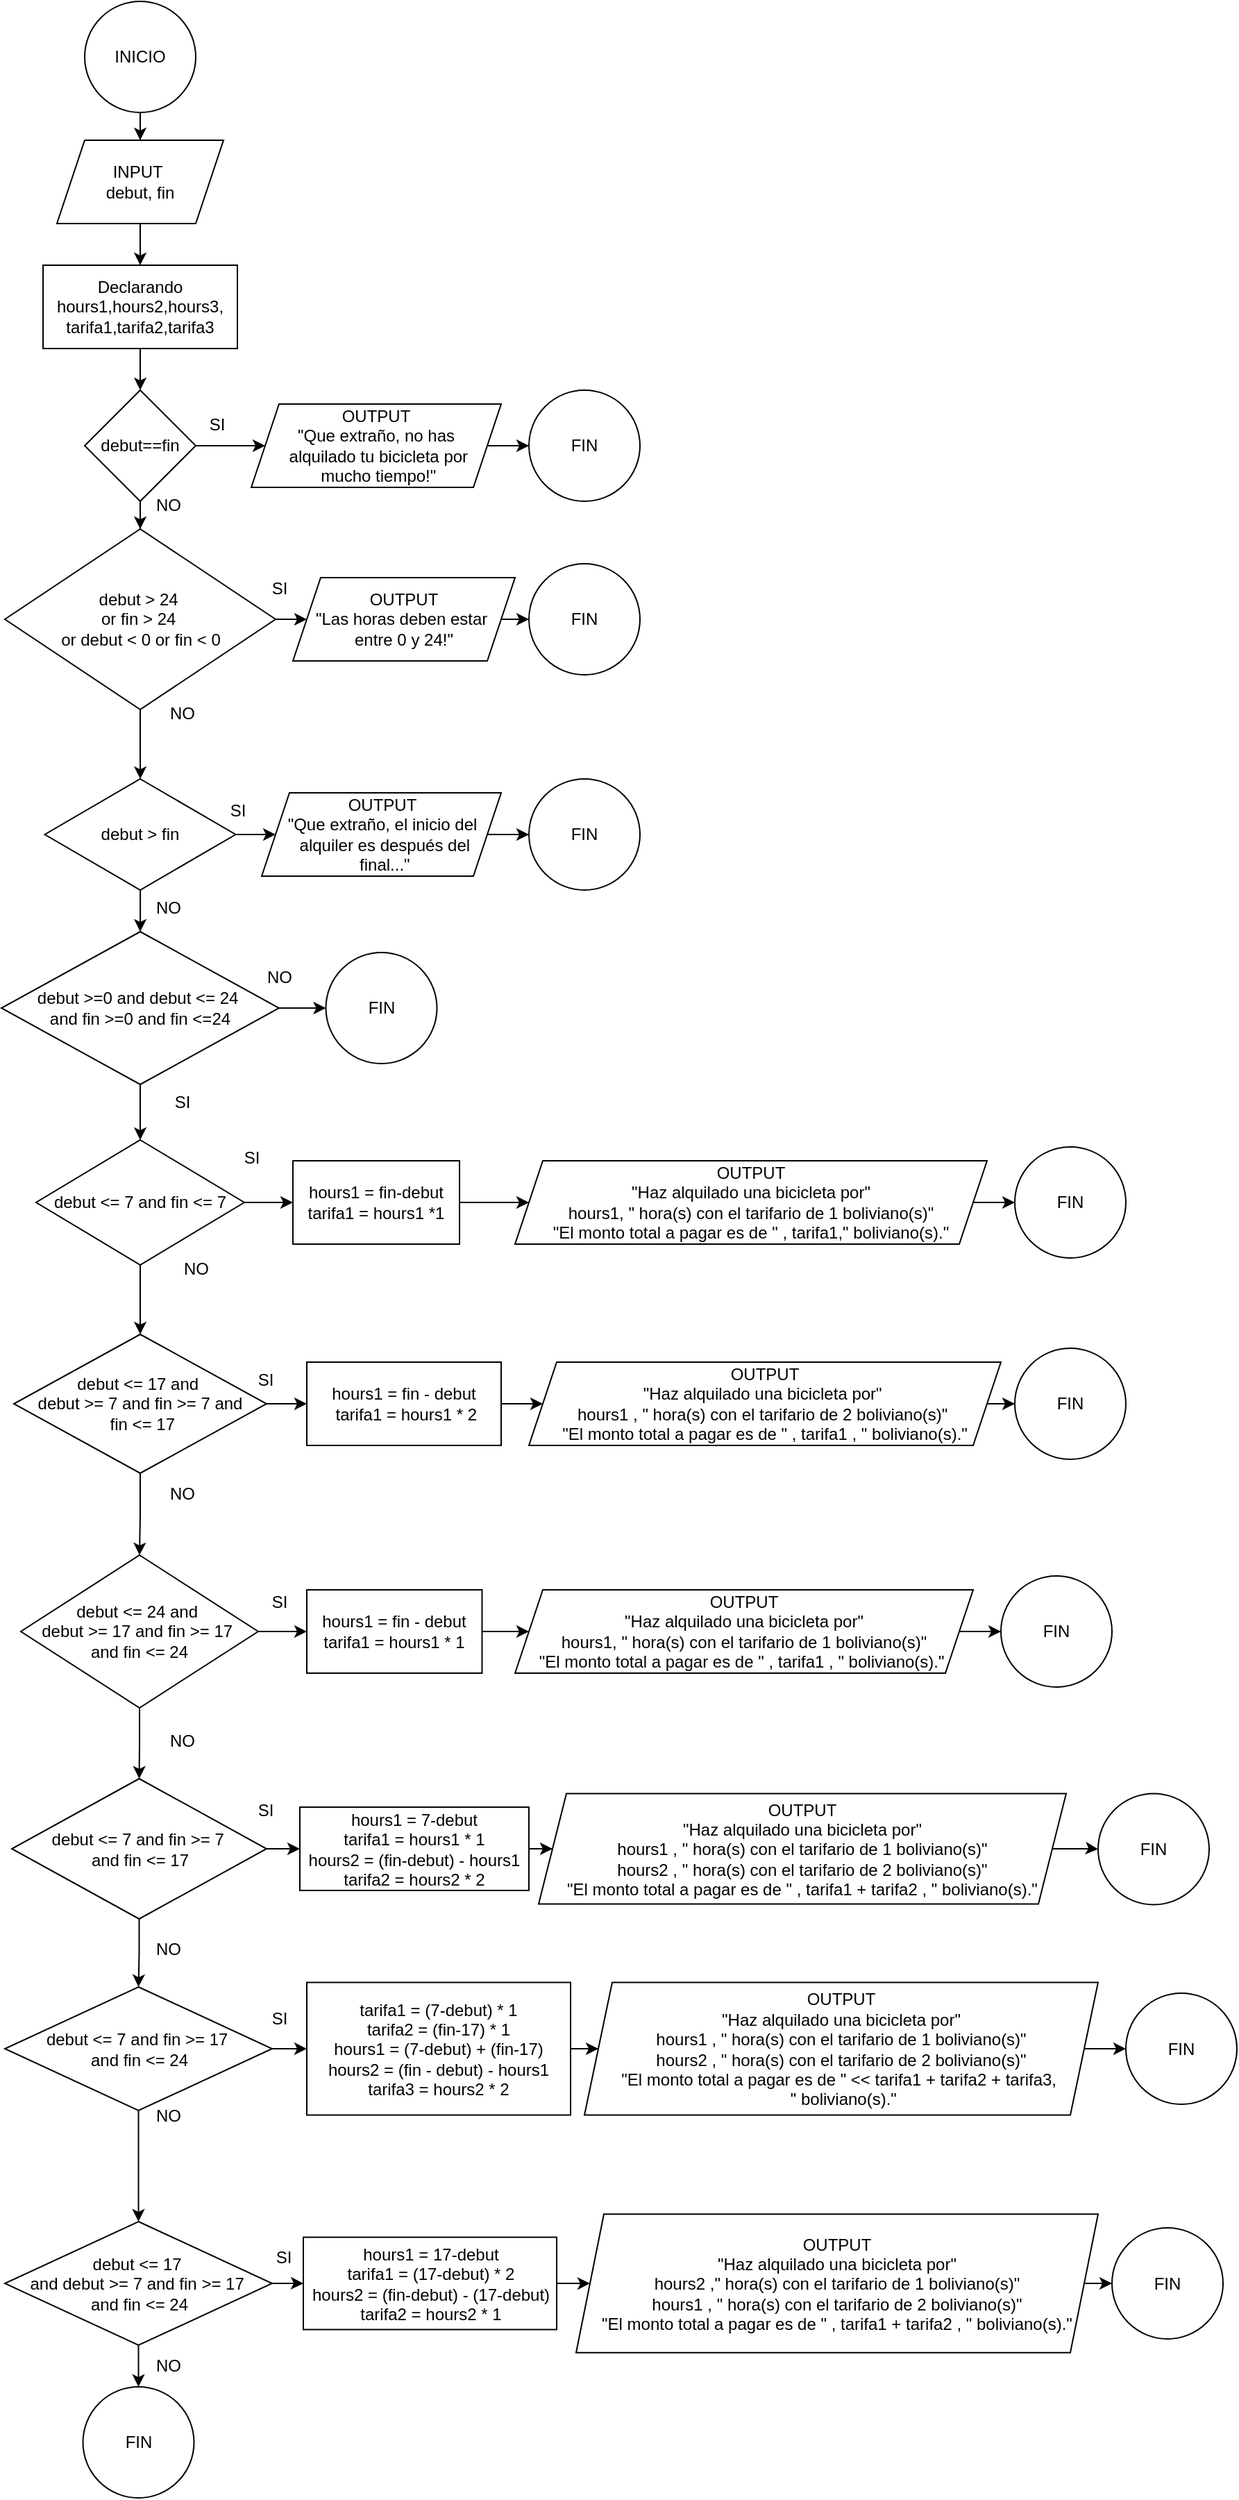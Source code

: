 <mxfile version="24.3.1" type="google">
  <diagram name="Página-1" id="wI0Vt2jAXxSUB1hC3oGG">
    <mxGraphModel grid="1" page="1" gridSize="10" guides="1" tooltips="1" connect="1" arrows="1" fold="1" pageScale="1" pageWidth="827" pageHeight="1169" math="0" shadow="0">
      <root>
        <mxCell id="0" />
        <mxCell id="1" parent="0" />
        <mxCell id="246zIahvShKQUwR7lKEW-3" value="" style="edgeStyle=orthogonalEdgeStyle;rounded=0;orthogonalLoop=1;jettySize=auto;html=1;" edge="1" parent="1" source="246zIahvShKQUwR7lKEW-1" target="246zIahvShKQUwR7lKEW-2">
          <mxGeometry relative="1" as="geometry" />
        </mxCell>
        <mxCell id="246zIahvShKQUwR7lKEW-1" value="INICIO" style="ellipse;whiteSpace=wrap;html=1;" vertex="1" parent="1">
          <mxGeometry x="60" y="50" width="80" height="80" as="geometry" />
        </mxCell>
        <mxCell id="246zIahvShKQUwR7lKEW-5" value="" style="edgeStyle=orthogonalEdgeStyle;rounded=0;orthogonalLoop=1;jettySize=auto;html=1;" edge="1" parent="1" source="246zIahvShKQUwR7lKEW-2" target="246zIahvShKQUwR7lKEW-4">
          <mxGeometry relative="1" as="geometry" />
        </mxCell>
        <mxCell id="246zIahvShKQUwR7lKEW-2" value="INPUT&amp;nbsp;&lt;div&gt;debut, fin&lt;/div&gt;" style="shape=parallelogram;perimeter=parallelogramPerimeter;whiteSpace=wrap;html=1;fixedSize=1;" vertex="1" parent="1">
          <mxGeometry x="40" y="150" width="120" height="60" as="geometry" />
        </mxCell>
        <mxCell id="246zIahvShKQUwR7lKEW-7" value="" style="edgeStyle=orthogonalEdgeStyle;rounded=0;orthogonalLoop=1;jettySize=auto;html=1;" edge="1" parent="1" source="246zIahvShKQUwR7lKEW-4" target="246zIahvShKQUwR7lKEW-6">
          <mxGeometry relative="1" as="geometry" />
        </mxCell>
        <mxCell id="246zIahvShKQUwR7lKEW-4" value="Declarando&lt;div&gt;hours1,hours2,hours3, tarifa1,tarifa2,tarifa3&lt;/div&gt;" style="whiteSpace=wrap;html=1;" vertex="1" parent="1">
          <mxGeometry x="30" y="240" width="140" height="60" as="geometry" />
        </mxCell>
        <mxCell id="246zIahvShKQUwR7lKEW-9" value="" style="edgeStyle=orthogonalEdgeStyle;rounded=0;orthogonalLoop=1;jettySize=auto;html=1;" edge="1" parent="1" source="246zIahvShKQUwR7lKEW-6" target="246zIahvShKQUwR7lKEW-8">
          <mxGeometry relative="1" as="geometry" />
        </mxCell>
        <mxCell id="246zIahvShKQUwR7lKEW-12" value="" style="edgeStyle=orthogonalEdgeStyle;rounded=0;orthogonalLoop=1;jettySize=auto;html=1;" edge="1" parent="1" source="246zIahvShKQUwR7lKEW-6" target="246zIahvShKQUwR7lKEW-11">
          <mxGeometry relative="1" as="geometry" />
        </mxCell>
        <mxCell id="246zIahvShKQUwR7lKEW-6" value="debut==fin" style="rhombus;whiteSpace=wrap;html=1;" vertex="1" parent="1">
          <mxGeometry x="60" y="330" width="80" height="80" as="geometry" />
        </mxCell>
        <mxCell id="246zIahvShKQUwR7lKEW-91" value="" style="edgeStyle=orthogonalEdgeStyle;rounded=0;orthogonalLoop=1;jettySize=auto;html=1;" edge="1" parent="1" source="246zIahvShKQUwR7lKEW-8" target="246zIahvShKQUwR7lKEW-90">
          <mxGeometry relative="1" as="geometry" />
        </mxCell>
        <mxCell id="246zIahvShKQUwR7lKEW-8" value="OUTPUT&lt;div&gt;&quot;Que extraño, no has&lt;/div&gt;&lt;div&gt;&amp;nbsp;alquilado tu bicicleta por&lt;/div&gt;&lt;div&gt;&amp;nbsp;mucho tiempo!&quot;&lt;br&gt;&lt;/div&gt;" style="shape=parallelogram;perimeter=parallelogramPerimeter;whiteSpace=wrap;html=1;fixedSize=1;" vertex="1" parent="1">
          <mxGeometry x="180" y="340" width="180" height="60" as="geometry" />
        </mxCell>
        <mxCell id="246zIahvShKQUwR7lKEW-10" value="SI" style="text;html=1;align=center;verticalAlign=middle;resizable=0;points=[];autosize=1;strokeColor=none;fillColor=none;" vertex="1" parent="1">
          <mxGeometry x="140" y="340" width="30" height="30" as="geometry" />
        </mxCell>
        <mxCell id="246zIahvShKQUwR7lKEW-15" value="" style="edgeStyle=orthogonalEdgeStyle;rounded=0;orthogonalLoop=1;jettySize=auto;html=1;" edge="1" parent="1" source="246zIahvShKQUwR7lKEW-11" target="246zIahvShKQUwR7lKEW-14">
          <mxGeometry relative="1" as="geometry" />
        </mxCell>
        <mxCell id="246zIahvShKQUwR7lKEW-19" value="" style="edgeStyle=orthogonalEdgeStyle;rounded=0;orthogonalLoop=1;jettySize=auto;html=1;" edge="1" parent="1" source="246zIahvShKQUwR7lKEW-11" target="246zIahvShKQUwR7lKEW-18">
          <mxGeometry relative="1" as="geometry" />
        </mxCell>
        <mxCell id="246zIahvShKQUwR7lKEW-11" value="debut &amp;gt; 24&amp;nbsp;&lt;div&gt;or fin &amp;gt; 24&amp;nbsp;&lt;div&gt;or debut &amp;lt; 0 or fin &amp;lt; 0&lt;/div&gt;&lt;/div&gt;" style="rhombus;whiteSpace=wrap;html=1;" vertex="1" parent="1">
          <mxGeometry x="2.5" y="430" width="195" height="130" as="geometry" />
        </mxCell>
        <mxCell id="246zIahvShKQUwR7lKEW-13" value="NO" style="text;html=1;align=center;verticalAlign=middle;resizable=0;points=[];autosize=1;strokeColor=none;fillColor=none;" vertex="1" parent="1">
          <mxGeometry x="100" y="398" width="40" height="30" as="geometry" />
        </mxCell>
        <mxCell id="246zIahvShKQUwR7lKEW-31" value="" style="edgeStyle=orthogonalEdgeStyle;rounded=0;orthogonalLoop=1;jettySize=auto;html=1;" edge="1" parent="1" source="246zIahvShKQUwR7lKEW-14" target="246zIahvShKQUwR7lKEW-30">
          <mxGeometry relative="1" as="geometry" />
        </mxCell>
        <mxCell id="246zIahvShKQUwR7lKEW-14" value="OUTPUT&lt;div&gt;&quot;Las horas deben estar&amp;nbsp;&lt;/div&gt;&lt;div&gt;entre 0 y 24!&quot;&lt;br&gt;&lt;/div&gt;" style="shape=parallelogram;perimeter=parallelogramPerimeter;whiteSpace=wrap;html=1;fixedSize=1;" vertex="1" parent="1">
          <mxGeometry x="210" y="465" width="160" height="60" as="geometry" />
        </mxCell>
        <mxCell id="246zIahvShKQUwR7lKEW-16" value="SI" style="text;html=1;align=center;verticalAlign=middle;resizable=0;points=[];autosize=1;strokeColor=none;fillColor=none;" vertex="1" parent="1">
          <mxGeometry x="185" y="458" width="30" height="30" as="geometry" />
        </mxCell>
        <mxCell id="246zIahvShKQUwR7lKEW-17" value="NO" style="text;html=1;align=center;verticalAlign=middle;resizable=0;points=[];autosize=1;strokeColor=none;fillColor=none;" vertex="1" parent="1">
          <mxGeometry x="110" y="548" width="40" height="30" as="geometry" />
        </mxCell>
        <mxCell id="246zIahvShKQUwR7lKEW-21" value="" style="edgeStyle=orthogonalEdgeStyle;rounded=0;orthogonalLoop=1;jettySize=auto;html=1;" edge="1" parent="1" source="246zIahvShKQUwR7lKEW-18" target="246zIahvShKQUwR7lKEW-20">
          <mxGeometry relative="1" as="geometry" />
        </mxCell>
        <mxCell id="246zIahvShKQUwR7lKEW-24" value="" style="edgeStyle=orthogonalEdgeStyle;rounded=0;orthogonalLoop=1;jettySize=auto;html=1;" edge="1" parent="1" source="246zIahvShKQUwR7lKEW-18" target="246zIahvShKQUwR7lKEW-23">
          <mxGeometry relative="1" as="geometry" />
        </mxCell>
        <mxCell id="246zIahvShKQUwR7lKEW-18" value="debut &amp;gt; fin" style="rhombus;whiteSpace=wrap;html=1;" vertex="1" parent="1">
          <mxGeometry x="31.25" y="610" width="137.5" height="80" as="geometry" />
        </mxCell>
        <mxCell id="246zIahvShKQUwR7lKEW-29" value="" style="edgeStyle=orthogonalEdgeStyle;rounded=0;orthogonalLoop=1;jettySize=auto;html=1;" edge="1" parent="1" source="246zIahvShKQUwR7lKEW-20" target="246zIahvShKQUwR7lKEW-28">
          <mxGeometry relative="1" as="geometry" />
        </mxCell>
        <mxCell id="246zIahvShKQUwR7lKEW-20" value="OUTPUT&lt;div&gt;&quot;Que extraño, el inicio del&lt;/div&gt;&lt;div&gt;&amp;nbsp;alquiler es después del&lt;/div&gt;&lt;div&gt;&amp;nbsp;final...&quot;&lt;br&gt;&lt;/div&gt;" style="shape=parallelogram;perimeter=parallelogramPerimeter;whiteSpace=wrap;html=1;fixedSize=1;" vertex="1" parent="1">
          <mxGeometry x="187.5" y="620" width="172.5" height="60" as="geometry" />
        </mxCell>
        <mxCell id="246zIahvShKQUwR7lKEW-22" value="SI" style="text;html=1;align=center;verticalAlign=middle;resizable=0;points=[];autosize=1;strokeColor=none;fillColor=none;" vertex="1" parent="1">
          <mxGeometry x="155" y="618" width="30" height="30" as="geometry" />
        </mxCell>
        <mxCell id="246zIahvShKQUwR7lKEW-26" value="" style="edgeStyle=orthogonalEdgeStyle;rounded=0;orthogonalLoop=1;jettySize=auto;html=1;" edge="1" parent="1" source="246zIahvShKQUwR7lKEW-23" target="246zIahvShKQUwR7lKEW-25">
          <mxGeometry relative="1" as="geometry" />
        </mxCell>
        <mxCell id="246zIahvShKQUwR7lKEW-34" value="" style="edgeStyle=orthogonalEdgeStyle;rounded=0;orthogonalLoop=1;jettySize=auto;html=1;" edge="1" parent="1" source="246zIahvShKQUwR7lKEW-23" target="246zIahvShKQUwR7lKEW-33">
          <mxGeometry relative="1" as="geometry" />
        </mxCell>
        <mxCell id="246zIahvShKQUwR7lKEW-23" value="debut &amp;gt;=0 and debut &amp;lt;= 24&amp;nbsp;&lt;div&gt;and fin &amp;gt;=0 and fin &amp;lt;=24&lt;/div&gt;" style="rhombus;whiteSpace=wrap;html=1;" vertex="1" parent="1">
          <mxGeometry y="720" width="200" height="110" as="geometry" />
        </mxCell>
        <mxCell id="246zIahvShKQUwR7lKEW-25" value="FIN" style="ellipse;whiteSpace=wrap;html=1;" vertex="1" parent="1">
          <mxGeometry x="233.75" y="735" width="80" height="80" as="geometry" />
        </mxCell>
        <mxCell id="246zIahvShKQUwR7lKEW-27" value="NO" style="text;html=1;align=center;verticalAlign=middle;resizable=0;points=[];autosize=1;strokeColor=none;fillColor=none;" vertex="1" parent="1">
          <mxGeometry x="180" y="738" width="40" height="30" as="geometry" />
        </mxCell>
        <mxCell id="246zIahvShKQUwR7lKEW-28" value="FIN" style="ellipse;whiteSpace=wrap;html=1;" vertex="1" parent="1">
          <mxGeometry x="380" y="610" width="80" height="80" as="geometry" />
        </mxCell>
        <mxCell id="246zIahvShKQUwR7lKEW-30" value="FIN" style="ellipse;whiteSpace=wrap;html=1;" vertex="1" parent="1">
          <mxGeometry x="380" y="455" width="80" height="80" as="geometry" />
        </mxCell>
        <mxCell id="246zIahvShKQUwR7lKEW-32" value="NO" style="text;html=1;align=center;verticalAlign=middle;resizable=0;points=[];autosize=1;strokeColor=none;fillColor=none;" vertex="1" parent="1">
          <mxGeometry x="100" y="688" width="40" height="30" as="geometry" />
        </mxCell>
        <mxCell id="246zIahvShKQUwR7lKEW-37" value="" style="edgeStyle=orthogonalEdgeStyle;rounded=0;orthogonalLoop=1;jettySize=auto;html=1;" edge="1" parent="1" source="246zIahvShKQUwR7lKEW-33" target="246zIahvShKQUwR7lKEW-36">
          <mxGeometry relative="1" as="geometry" />
        </mxCell>
        <mxCell id="246zIahvShKQUwR7lKEW-46" value="" style="edgeStyle=orthogonalEdgeStyle;rounded=0;orthogonalLoop=1;jettySize=auto;html=1;" edge="1" parent="1" source="246zIahvShKQUwR7lKEW-33" target="246zIahvShKQUwR7lKEW-45">
          <mxGeometry relative="1" as="geometry" />
        </mxCell>
        <mxCell id="246zIahvShKQUwR7lKEW-33" value="debut &amp;lt;= 7 and fin &amp;lt;= 7" style="rhombus;whiteSpace=wrap;html=1;" vertex="1" parent="1">
          <mxGeometry x="25" y="870" width="150" height="90" as="geometry" />
        </mxCell>
        <mxCell id="246zIahvShKQUwR7lKEW-35" value="SI" style="text;html=1;align=center;verticalAlign=middle;resizable=0;points=[];autosize=1;strokeColor=none;fillColor=none;" vertex="1" parent="1">
          <mxGeometry x="115" y="828" width="30" height="30" as="geometry" />
        </mxCell>
        <mxCell id="246zIahvShKQUwR7lKEW-43" value="" style="edgeStyle=orthogonalEdgeStyle;rounded=0;orthogonalLoop=1;jettySize=auto;html=1;" edge="1" parent="1" source="246zIahvShKQUwR7lKEW-36" target="246zIahvShKQUwR7lKEW-42">
          <mxGeometry relative="1" as="geometry" />
        </mxCell>
        <mxCell id="246zIahvShKQUwR7lKEW-36" value="hours1 = fin-debut&lt;div&gt;tarifa1 = hours1 *1&lt;/div&gt;" style="whiteSpace=wrap;html=1;" vertex="1" parent="1">
          <mxGeometry x="210" y="885" width="120" height="60" as="geometry" />
        </mxCell>
        <mxCell id="246zIahvShKQUwR7lKEW-41" value="SI" style="text;html=1;align=center;verticalAlign=middle;resizable=0;points=[];autosize=1;strokeColor=none;fillColor=none;" vertex="1" parent="1">
          <mxGeometry x="165" y="868" width="30" height="30" as="geometry" />
        </mxCell>
        <mxCell id="246zIahvShKQUwR7lKEW-93" value="" style="edgeStyle=orthogonalEdgeStyle;rounded=0;orthogonalLoop=1;jettySize=auto;html=1;" edge="1" parent="1" source="246zIahvShKQUwR7lKEW-42" target="246zIahvShKQUwR7lKEW-92">
          <mxGeometry relative="1" as="geometry" />
        </mxCell>
        <mxCell id="246zIahvShKQUwR7lKEW-42" value="&lt;div&gt;OUTPUT&lt;/div&gt;&quot;Haz alquilado una bicicleta por&quot;&lt;div&gt;hours1, &quot; hora(s) con el tarifario de 1 boliviano(s)&quot;&lt;br&gt;&lt;/div&gt;&lt;div&gt;&quot;El monto total a pagar es de &quot; , tarifa1,&quot; boliviano(s).&quot;&lt;br&gt;&lt;/div&gt;" style="shape=parallelogram;perimeter=parallelogramPerimeter;whiteSpace=wrap;html=1;fixedSize=1;" vertex="1" parent="1">
          <mxGeometry x="370" y="885" width="340" height="60" as="geometry" />
        </mxCell>
        <mxCell id="246zIahvShKQUwR7lKEW-44" value="NO" style="text;html=1;align=center;verticalAlign=middle;resizable=0;points=[];autosize=1;strokeColor=none;fillColor=none;" vertex="1" parent="1">
          <mxGeometry x="120" y="948" width="40" height="30" as="geometry" />
        </mxCell>
        <mxCell id="246zIahvShKQUwR7lKEW-48" value="" style="edgeStyle=orthogonalEdgeStyle;rounded=0;orthogonalLoop=1;jettySize=auto;html=1;" edge="1" parent="1" source="246zIahvShKQUwR7lKEW-45" target="246zIahvShKQUwR7lKEW-47">
          <mxGeometry relative="1" as="geometry" />
        </mxCell>
        <mxCell id="246zIahvShKQUwR7lKEW-54" value="" style="edgeStyle=orthogonalEdgeStyle;rounded=0;orthogonalLoop=1;jettySize=auto;html=1;" edge="1" parent="1" source="246zIahvShKQUwR7lKEW-45" target="246zIahvShKQUwR7lKEW-53">
          <mxGeometry relative="1" as="geometry" />
        </mxCell>
        <mxCell id="246zIahvShKQUwR7lKEW-45" value="debut &amp;lt;= 17 and&amp;nbsp;&lt;div&gt;debut &amp;gt;= 7 and fin &amp;gt;= 7 and&lt;/div&gt;&lt;div&gt;&amp;nbsp;fin &amp;lt;= 17&lt;/div&gt;" style="rhombus;whiteSpace=wrap;html=1;" vertex="1" parent="1">
          <mxGeometry x="9" y="1010" width="182" height="100" as="geometry" />
        </mxCell>
        <mxCell id="246zIahvShKQUwR7lKEW-51" value="" style="edgeStyle=orthogonalEdgeStyle;rounded=0;orthogonalLoop=1;jettySize=auto;html=1;" edge="1" parent="1" source="246zIahvShKQUwR7lKEW-47" target="246zIahvShKQUwR7lKEW-50">
          <mxGeometry relative="1" as="geometry" />
        </mxCell>
        <mxCell id="246zIahvShKQUwR7lKEW-47" value="&lt;div&gt;hours1 = fin - debut&lt;/div&gt;&lt;div&gt;&amp;nbsp;tarifa1 = hours1 * 2&lt;/div&gt;" style="whiteSpace=wrap;html=1;" vertex="1" parent="1">
          <mxGeometry x="220" y="1030" width="140" height="60" as="geometry" />
        </mxCell>
        <mxCell id="246zIahvShKQUwR7lKEW-49" value="SI" style="text;html=1;align=center;verticalAlign=middle;resizable=0;points=[];autosize=1;strokeColor=none;fillColor=none;" vertex="1" parent="1">
          <mxGeometry x="175" y="1028" width="30" height="30" as="geometry" />
        </mxCell>
        <mxCell id="246zIahvShKQUwR7lKEW-95" value="" style="edgeStyle=orthogonalEdgeStyle;rounded=0;orthogonalLoop=1;jettySize=auto;html=1;" edge="1" parent="1" source="246zIahvShKQUwR7lKEW-50" target="246zIahvShKQUwR7lKEW-94">
          <mxGeometry relative="1" as="geometry" />
        </mxCell>
        <mxCell id="246zIahvShKQUwR7lKEW-50" value="OUTPUT&lt;div&gt;&lt;span style=&quot;background-color: initial;&quot;&gt;&quot;Haz alquilado una bicicleta por&quot;&amp;nbsp;&lt;/span&gt;&lt;div&gt;&lt;div&gt;hours1 , &quot; hora(s) con el tarifario de 2 boliviano(s)&quot;&amp;nbsp;&lt;/div&gt;&lt;div&gt;&lt;span style=&quot;background-color: initial;&quot;&gt;&quot;El monto total a pagar es de &quot; , tarifa1 , &quot; boliviano(s).&quot;&lt;/span&gt;&lt;/div&gt;&lt;/div&gt;&lt;/div&gt;" style="shape=parallelogram;perimeter=parallelogramPerimeter;whiteSpace=wrap;html=1;fixedSize=1;" vertex="1" parent="1">
          <mxGeometry x="380" y="1030" width="340" height="60" as="geometry" />
        </mxCell>
        <mxCell id="246zIahvShKQUwR7lKEW-52" value="NO" style="text;html=1;align=center;verticalAlign=middle;resizable=0;points=[];autosize=1;strokeColor=none;fillColor=none;" vertex="1" parent="1">
          <mxGeometry x="110" y="1110" width="40" height="30" as="geometry" />
        </mxCell>
        <mxCell id="246zIahvShKQUwR7lKEW-57" value="" style="edgeStyle=orthogonalEdgeStyle;rounded=0;orthogonalLoop=1;jettySize=auto;html=1;" edge="1" parent="1" source="246zIahvShKQUwR7lKEW-53" target="246zIahvShKQUwR7lKEW-56">
          <mxGeometry relative="1" as="geometry" />
        </mxCell>
        <mxCell id="246zIahvShKQUwR7lKEW-62" value="" style="edgeStyle=orthogonalEdgeStyle;rounded=0;orthogonalLoop=1;jettySize=auto;html=1;" edge="1" parent="1" source="246zIahvShKQUwR7lKEW-53" target="246zIahvShKQUwR7lKEW-61">
          <mxGeometry relative="1" as="geometry" />
        </mxCell>
        <mxCell id="246zIahvShKQUwR7lKEW-53" value="debut &amp;lt;= 24 and&amp;nbsp;&lt;div&gt;debut &amp;gt;= 17 and fin &amp;gt;= 17&amp;nbsp;&lt;/div&gt;&lt;div&gt;and fin &amp;lt;= 24&lt;/div&gt;" style="rhombus;whiteSpace=wrap;html=1;" vertex="1" parent="1">
          <mxGeometry x="14" y="1169" width="171" height="110" as="geometry" />
        </mxCell>
        <mxCell id="246zIahvShKQUwR7lKEW-60" value="" style="edgeStyle=orthogonalEdgeStyle;rounded=0;orthogonalLoop=1;jettySize=auto;html=1;" edge="1" parent="1" source="246zIahvShKQUwR7lKEW-56" target="246zIahvShKQUwR7lKEW-59">
          <mxGeometry relative="1" as="geometry" />
        </mxCell>
        <mxCell id="246zIahvShKQUwR7lKEW-56" value="&lt;div&gt;hours1 = fin - debut&lt;/div&gt;&lt;div&gt;&lt;span style=&quot;background-color: initial;&quot;&gt;tarifa1 = hours1 * 1&lt;/span&gt;&lt;/div&gt;" style="whiteSpace=wrap;html=1;" vertex="1" parent="1">
          <mxGeometry x="220" y="1194" width="126.25" height="60" as="geometry" />
        </mxCell>
        <mxCell id="246zIahvShKQUwR7lKEW-58" value="SI" style="text;html=1;align=center;verticalAlign=middle;resizable=0;points=[];autosize=1;strokeColor=none;fillColor=none;" vertex="1" parent="1">
          <mxGeometry x="185" y="1188" width="30" height="30" as="geometry" />
        </mxCell>
        <mxCell id="246zIahvShKQUwR7lKEW-97" value="" style="edgeStyle=orthogonalEdgeStyle;rounded=0;orthogonalLoop=1;jettySize=auto;html=1;" edge="1" parent="1" source="246zIahvShKQUwR7lKEW-59" target="246zIahvShKQUwR7lKEW-96">
          <mxGeometry relative="1" as="geometry" />
        </mxCell>
        <mxCell id="246zIahvShKQUwR7lKEW-59" value="OUTPUT&lt;div&gt;&lt;div&gt;&quot;Haz alquilado una bicicleta por&quot;&lt;/div&gt;&lt;div&gt;&lt;span style=&quot;background-color: initial;&quot;&gt;hours1, &quot; hora(s) con el tarifario de 1 boliviano(s)&quot;&lt;/span&gt;&lt;/div&gt;&lt;div&gt;&lt;span style=&quot;background-color: initial;&quot;&gt;&quot;El monto total a pagar es de &quot; , tarifa1 , &quot; boliviano(s).&quot;&amp;nbsp;&lt;/span&gt;&lt;/div&gt;&lt;/div&gt;" style="shape=parallelogram;perimeter=parallelogramPerimeter;whiteSpace=wrap;html=1;fixedSize=1;" vertex="1" parent="1">
          <mxGeometry x="370.01" y="1194" width="329.99" height="60" as="geometry" />
        </mxCell>
        <mxCell id="246zIahvShKQUwR7lKEW-66" value="" style="edgeStyle=orthogonalEdgeStyle;rounded=0;orthogonalLoop=1;jettySize=auto;html=1;" edge="1" parent="1" source="246zIahvShKQUwR7lKEW-61" target="246zIahvShKQUwR7lKEW-65">
          <mxGeometry relative="1" as="geometry" />
        </mxCell>
        <mxCell id="246zIahvShKQUwR7lKEW-70" value="" style="edgeStyle=orthogonalEdgeStyle;rounded=0;orthogonalLoop=1;jettySize=auto;html=1;" edge="1" parent="1" source="246zIahvShKQUwR7lKEW-61" target="246zIahvShKQUwR7lKEW-69">
          <mxGeometry relative="1" as="geometry" />
        </mxCell>
        <mxCell id="246zIahvShKQUwR7lKEW-61" value="debut &amp;lt;= 7 and fin &amp;gt;= 7&amp;nbsp;&lt;div&gt;and fin &amp;lt;= 17&lt;br&gt;&lt;/div&gt;" style="rhombus;whiteSpace=wrap;html=1;" vertex="1" parent="1">
          <mxGeometry x="7.5" y="1330" width="183.5" height="101" as="geometry" />
        </mxCell>
        <mxCell id="246zIahvShKQUwR7lKEW-63" value="NO" style="text;html=1;align=center;verticalAlign=middle;resizable=0;points=[];autosize=1;strokeColor=none;fillColor=none;" vertex="1" parent="1">
          <mxGeometry x="110" y="1288" width="40" height="30" as="geometry" />
        </mxCell>
        <mxCell id="246zIahvShKQUwR7lKEW-64" value="SI" style="text;html=1;align=center;verticalAlign=middle;resizable=0;points=[];autosize=1;strokeColor=none;fillColor=none;" vertex="1" parent="1">
          <mxGeometry x="175" y="1338" width="30" height="30" as="geometry" />
        </mxCell>
        <mxCell id="246zIahvShKQUwR7lKEW-68" value="" style="edgeStyle=orthogonalEdgeStyle;rounded=0;orthogonalLoop=1;jettySize=auto;html=1;entryX=0;entryY=0.5;entryDx=0;entryDy=0;" edge="1" parent="1" source="246zIahvShKQUwR7lKEW-65" target="246zIahvShKQUwR7lKEW-67">
          <mxGeometry relative="1" as="geometry" />
        </mxCell>
        <mxCell id="246zIahvShKQUwR7lKEW-65" value="&lt;div&gt;hours1 = 7-debut&lt;/div&gt;&lt;div&gt;&lt;span style=&quot;background-color: initial;&quot;&gt;tarifa1 = hours1 * 1&lt;/span&gt;&lt;/div&gt;&lt;div&gt;&lt;span style=&quot;background-color: initial;&quot;&gt;hours2 = (fin-debut) - hours1&lt;/span&gt;&lt;/div&gt;&lt;div&gt;&lt;span style=&quot;background-color: initial;&quot;&gt;tarifa2 = hours2 * 2&lt;/span&gt;&lt;/div&gt;" style="whiteSpace=wrap;html=1;" vertex="1" parent="1">
          <mxGeometry x="215" y="1350.5" width="165" height="60" as="geometry" />
        </mxCell>
        <mxCell id="246zIahvShKQUwR7lKEW-99" value="" style="edgeStyle=orthogonalEdgeStyle;rounded=0;orthogonalLoop=1;jettySize=auto;html=1;" edge="1" parent="1" source="246zIahvShKQUwR7lKEW-67" target="246zIahvShKQUwR7lKEW-98">
          <mxGeometry relative="1" as="geometry" />
        </mxCell>
        <mxCell id="246zIahvShKQUwR7lKEW-67" value="OUTPUT&lt;div&gt;&lt;div&gt;&quot;Haz alquilado una bicicleta por&quot;&lt;/div&gt;&lt;div&gt;&lt;span style=&quot;background-color: initial;&quot;&gt;hours1 , &quot; hora(s) con el tarifario de 1 boliviano(s)&quot;&lt;/span&gt;&lt;/div&gt;&lt;div&gt;&lt;span style=&quot;background-color: initial;&quot;&gt;hours2 , &quot; hora(s) con el tarifario de 2 boliviano(s)&quot;&lt;/span&gt;&lt;/div&gt;&lt;div&gt;&lt;span style=&quot;background-color: initial;&quot;&gt;&quot;El monto total a pagar es de &quot; , tarifa1 + tarifa2 , &quot; boliviano(s).&quot;&lt;/span&gt;&lt;/div&gt;&lt;/div&gt;" style="shape=parallelogram;perimeter=parallelogramPerimeter;whiteSpace=wrap;html=1;fixedSize=1;" vertex="1" parent="1">
          <mxGeometry x="387" y="1340.75" width="380" height="79.5" as="geometry" />
        </mxCell>
        <mxCell id="246zIahvShKQUwR7lKEW-73" value="" style="edgeStyle=orthogonalEdgeStyle;rounded=0;orthogonalLoop=1;jettySize=auto;html=1;" edge="1" parent="1" source="246zIahvShKQUwR7lKEW-69" target="246zIahvShKQUwR7lKEW-72">
          <mxGeometry relative="1" as="geometry" />
        </mxCell>
        <mxCell id="246zIahvShKQUwR7lKEW-78" value="" style="edgeStyle=orthogonalEdgeStyle;rounded=0;orthogonalLoop=1;jettySize=auto;html=1;" edge="1" parent="1" source="246zIahvShKQUwR7lKEW-69" target="246zIahvShKQUwR7lKEW-77">
          <mxGeometry relative="1" as="geometry" />
        </mxCell>
        <mxCell id="246zIahvShKQUwR7lKEW-69" value="debut &amp;lt;= 7 and fin &amp;gt;= 17&amp;nbsp;&lt;div&gt;and fin &amp;lt;= 24&lt;/div&gt;" style="rhombus;whiteSpace=wrap;html=1;" vertex="1" parent="1">
          <mxGeometry x="2.5" y="1480" width="192.5" height="89" as="geometry" />
        </mxCell>
        <mxCell id="246zIahvShKQUwR7lKEW-71" value="NO" style="text;html=1;align=center;verticalAlign=middle;resizable=0;points=[];autosize=1;strokeColor=none;fillColor=none;" vertex="1" parent="1">
          <mxGeometry x="100" y="1438" width="40" height="30" as="geometry" />
        </mxCell>
        <mxCell id="246zIahvShKQUwR7lKEW-76" value="" style="edgeStyle=orthogonalEdgeStyle;rounded=0;orthogonalLoop=1;jettySize=auto;html=1;" edge="1" parent="1" source="246zIahvShKQUwR7lKEW-72" target="246zIahvShKQUwR7lKEW-75">
          <mxGeometry relative="1" as="geometry" />
        </mxCell>
        <mxCell id="246zIahvShKQUwR7lKEW-72" value="&lt;div&gt;&lt;span style=&quot;background-color: initial;&quot;&gt;tarifa1 = (7-debut) * 1&lt;/span&gt;&lt;br&gt;&lt;/div&gt;&lt;div&gt;&lt;span style=&quot;background-color: initial;&quot;&gt;tarifa2 = (fin-17) * 1&lt;/span&gt;&lt;/div&gt;&lt;div&gt;&lt;span style=&quot;background-color: initial;&quot;&gt;hours1 = (7-debut) + (fin-17)&lt;/span&gt;&lt;/div&gt;&lt;div&gt;&lt;span style=&quot;background-color: initial;&quot;&gt;hours2 = (fin - debut) - hours1&lt;/span&gt;&lt;/div&gt;&lt;div&gt;&lt;span style=&quot;background-color: initial;&quot;&gt;tarifa3 = hours2 * 2&lt;/span&gt;&lt;/div&gt;" style="whiteSpace=wrap;html=1;" vertex="1" parent="1">
          <mxGeometry x="220" y="1476.75" width="190" height="95.5" as="geometry" />
        </mxCell>
        <mxCell id="246zIahvShKQUwR7lKEW-74" value="SI" style="text;html=1;align=center;verticalAlign=middle;resizable=0;points=[];autosize=1;strokeColor=none;fillColor=none;" vertex="1" parent="1">
          <mxGeometry x="185" y="1488" width="30" height="30" as="geometry" />
        </mxCell>
        <mxCell id="246zIahvShKQUwR7lKEW-101" value="" style="edgeStyle=orthogonalEdgeStyle;rounded=0;orthogonalLoop=1;jettySize=auto;html=1;" edge="1" parent="1" source="246zIahvShKQUwR7lKEW-75" target="246zIahvShKQUwR7lKEW-100">
          <mxGeometry relative="1" as="geometry" />
        </mxCell>
        <mxCell id="246zIahvShKQUwR7lKEW-75" value="OUTPUT&lt;div&gt;&lt;div&gt;&quot;Haz alquilado una bicicleta por&quot;&lt;/div&gt;&lt;div&gt;&lt;span style=&quot;background-color: initial;&quot;&gt;hours1 , &quot; hora(s) con el tarifario de 1 boliviano(s)&quot;&lt;/span&gt;&lt;/div&gt;&lt;div&gt;&lt;span style=&quot;background-color: initial;&quot;&gt;hours2 , &quot; hora(s) con el tarifario de 2 boliviano(s)&quot;&lt;/span&gt;&lt;/div&gt;&lt;div&gt;&quot;El monto total a pagar es de &quot; &amp;lt;&amp;lt; tarifa1 + tarifa2 + tarifa3,&amp;nbsp;&lt;/div&gt;&lt;div&gt;&amp;nbsp;&quot; boliviano(s).&quot;&lt;/div&gt;&lt;/div&gt;" style="shape=parallelogram;perimeter=parallelogramPerimeter;whiteSpace=wrap;html=1;fixedSize=1;" vertex="1" parent="1">
          <mxGeometry x="420" y="1476.75" width="370" height="95.5" as="geometry" />
        </mxCell>
        <mxCell id="246zIahvShKQUwR7lKEW-83" value="" style="edgeStyle=orthogonalEdgeStyle;rounded=0;orthogonalLoop=1;jettySize=auto;html=1;" edge="1" parent="1" source="246zIahvShKQUwR7lKEW-77" target="246zIahvShKQUwR7lKEW-82">
          <mxGeometry relative="1" as="geometry" />
        </mxCell>
        <mxCell id="246zIahvShKQUwR7lKEW-87" value="" style="edgeStyle=orthogonalEdgeStyle;rounded=0;orthogonalLoop=1;jettySize=auto;html=1;" edge="1" parent="1" source="246zIahvShKQUwR7lKEW-77" target="246zIahvShKQUwR7lKEW-86">
          <mxGeometry relative="1" as="geometry" />
        </mxCell>
        <mxCell id="246zIahvShKQUwR7lKEW-77" value="debut &amp;lt;= 17&amp;nbsp;&lt;div&gt;and debut &amp;gt;= 7&amp;nbsp;&lt;span style=&quot;background-color: initial;&quot;&gt;and fin &amp;gt;= 17&amp;nbsp;&lt;/span&gt;&lt;div&gt;and fin &amp;lt;= 24&lt;br&gt;&lt;/div&gt;&lt;/div&gt;" style="rhombus;whiteSpace=wrap;html=1;" vertex="1" parent="1">
          <mxGeometry x="2.5" y="1649" width="192.5" height="89" as="geometry" />
        </mxCell>
        <mxCell id="246zIahvShKQUwR7lKEW-79" value="NO" style="text;html=1;align=center;verticalAlign=middle;resizable=0;points=[];autosize=1;strokeColor=none;fillColor=none;" vertex="1" parent="1">
          <mxGeometry x="100" y="1558" width="40" height="30" as="geometry" />
        </mxCell>
        <mxCell id="246zIahvShKQUwR7lKEW-80" value="SI" style="text;html=1;align=center;verticalAlign=middle;resizable=0;points=[];autosize=1;strokeColor=none;fillColor=none;" vertex="1" parent="1">
          <mxGeometry x="187.5" y="1660" width="30" height="30" as="geometry" />
        </mxCell>
        <mxCell id="246zIahvShKQUwR7lKEW-81" value="NO" style="text;html=1;align=center;verticalAlign=middle;resizable=0;points=[];autosize=1;strokeColor=none;fillColor=none;" vertex="1" parent="1">
          <mxGeometry x="100" y="1738" width="40" height="30" as="geometry" />
        </mxCell>
        <mxCell id="246zIahvShKQUwR7lKEW-82" value="FIN" style="ellipse;whiteSpace=wrap;html=1;" vertex="1" parent="1">
          <mxGeometry x="58.75" y="1768" width="80" height="80" as="geometry" />
        </mxCell>
        <mxCell id="246zIahvShKQUwR7lKEW-89" value="" style="edgeStyle=orthogonalEdgeStyle;rounded=0;orthogonalLoop=1;jettySize=auto;html=1;entryX=0;entryY=0.5;entryDx=0;entryDy=0;" edge="1" parent="1" source="246zIahvShKQUwR7lKEW-86" target="246zIahvShKQUwR7lKEW-88">
          <mxGeometry relative="1" as="geometry" />
        </mxCell>
        <mxCell id="246zIahvShKQUwR7lKEW-86" value="&lt;div&gt;hours1 = 17-debut&lt;/div&gt;&lt;div&gt;&lt;span style=&quot;background-color: initial;&quot;&gt;tarifa1 = (17-debut) * 2&lt;/span&gt;&lt;/div&gt;&lt;div&gt;&lt;span style=&quot;background-color: initial;&quot;&gt;hours2 = (fin-debut) - (17-debut)&lt;/span&gt;&lt;/div&gt;&lt;div&gt;&lt;span style=&quot;background-color: initial;&quot;&gt;tarifa2 = hours2 * 1&lt;/span&gt;&lt;/div&gt;" style="whiteSpace=wrap;html=1;" vertex="1" parent="1">
          <mxGeometry x="217.5" y="1660.25" width="182.5" height="66.5" as="geometry" />
        </mxCell>
        <mxCell id="246zIahvShKQUwR7lKEW-103" value="" style="edgeStyle=orthogonalEdgeStyle;rounded=0;orthogonalLoop=1;jettySize=auto;html=1;" edge="1" parent="1" source="246zIahvShKQUwR7lKEW-88" target="246zIahvShKQUwR7lKEW-102">
          <mxGeometry relative="1" as="geometry" />
        </mxCell>
        <mxCell id="246zIahvShKQUwR7lKEW-88" value="&lt;div&gt;OUTPUT&lt;/div&gt;&lt;div&gt;&quot;Haz alquilado una bicicleta por&quot;&lt;/div&gt;&lt;div&gt;&lt;span style=&quot;background-color: initial;&quot;&gt;hours2 ,&quot; hora(s) con el tarifario de 1 boliviano(s)&quot;&lt;/span&gt;&lt;/div&gt;&lt;div&gt;&lt;span style=&quot;background-color: initial;&quot;&gt;hours1 , &quot; hora(s) con el tarifario de 2 boliviano(s)&quot;&lt;/span&gt;&lt;/div&gt;&lt;div&gt;&lt;span style=&quot;background-color: initial;&quot;&gt;&quot;El monto total a pagar es de &quot; , tarifa1 + tarifa2 , &quot; boliviano(s).&quot;&lt;/span&gt;&lt;/div&gt;" style="shape=parallelogram;perimeter=parallelogramPerimeter;whiteSpace=wrap;html=1;fixedSize=1;" vertex="1" parent="1">
          <mxGeometry x="414" y="1643.63" width="376" height="99.75" as="geometry" />
        </mxCell>
        <mxCell id="246zIahvShKQUwR7lKEW-90" value="FIN" style="ellipse;whiteSpace=wrap;html=1;" vertex="1" parent="1">
          <mxGeometry x="380" y="330" width="80" height="80" as="geometry" />
        </mxCell>
        <mxCell id="246zIahvShKQUwR7lKEW-92" value="FIN" style="ellipse;whiteSpace=wrap;html=1;" vertex="1" parent="1">
          <mxGeometry x="730" y="875" width="80" height="80" as="geometry" />
        </mxCell>
        <mxCell id="246zIahvShKQUwR7lKEW-94" value="FIN" style="ellipse;whiteSpace=wrap;html=1;" vertex="1" parent="1">
          <mxGeometry x="730" y="1020" width="80" height="80" as="geometry" />
        </mxCell>
        <mxCell id="246zIahvShKQUwR7lKEW-96" value="FIN" style="ellipse;whiteSpace=wrap;html=1;" vertex="1" parent="1">
          <mxGeometry x="720.005" y="1184" width="80" height="80" as="geometry" />
        </mxCell>
        <mxCell id="246zIahvShKQUwR7lKEW-98" value="FIN" style="ellipse;whiteSpace=wrap;html=1;" vertex="1" parent="1">
          <mxGeometry x="790" y="1340.75" width="80" height="80" as="geometry" />
        </mxCell>
        <mxCell id="246zIahvShKQUwR7lKEW-100" value="FIN" style="ellipse;whiteSpace=wrap;html=1;" vertex="1" parent="1">
          <mxGeometry x="810" y="1484.5" width="80" height="80" as="geometry" />
        </mxCell>
        <mxCell id="246zIahvShKQUwR7lKEW-102" value="FIN" style="ellipse;whiteSpace=wrap;html=1;" vertex="1" parent="1">
          <mxGeometry x="800.01" y="1653.505" width="80" height="80" as="geometry" />
        </mxCell>
      </root>
    </mxGraphModel>
  </diagram>
</mxfile>
